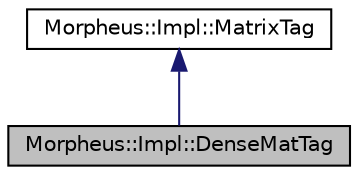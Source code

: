 digraph "Morpheus::Impl::DenseMatTag"
{
 // LATEX_PDF_SIZE
  edge [fontname="Helvetica",fontsize="10",labelfontname="Helvetica",labelfontsize="10"];
  node [fontname="Helvetica",fontsize="10",shape=record];
  Node1 [label="Morpheus::Impl::DenseMatTag",height=0.2,width=0.4,color="black", fillcolor="grey75", style="filled", fontcolor="black",tooltip=" "];
  Node2 -> Node1 [dir="back",color="midnightblue",fontsize="10",style="solid",fontname="Helvetica"];
  Node2 [label="Morpheus::Impl::MatrixTag",height=0.2,width=0.4,color="black", fillcolor="white", style="filled",URL="$structMorpheus_1_1Impl_1_1MatrixTag.html",tooltip=" "];
}

